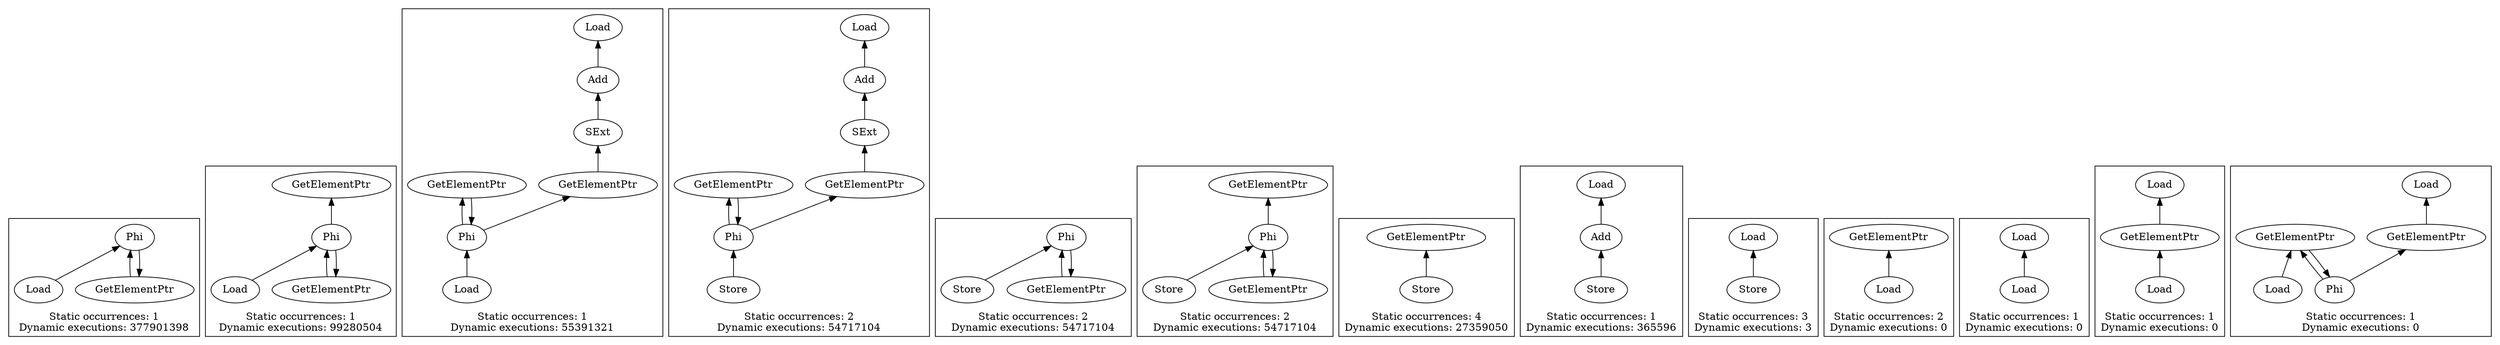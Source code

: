 strict digraph {
rankdir=BT
subgraph {
"0_169" [label="GetElementPtr"]
"0_148" [label="Phi"]
"0_169" -> "0_148"
{
rank=min
"0_150" [label="Load"]
}
"0_150" -> "0_148"
"0_148" -> "0_169"
cluster=true
label="Static occurrences: 1\nDynamic executions: 377901398"
}
subgraph {
"1_170" [label="GetElementPtr"]
"1_147" [label="Phi"]
"1_170" -> "1_147"
{
rank=min
"1_153" [label="Load"]
}
"1_153" -> "1_147"
"1_147" -> "1_170"
"1_142" [label="GetElementPtr"]
"1_147" -> "1_142"
cluster=true
label="Static occurrences: 1\nDynamic executions: 99280504"
}
subgraph {
"2_138" [label="Add"]
"2_137" [label="Load"]
"2_138" -> "2_137"
"2_171" [label="GetElementPtr"]
"2_146" [label="Phi"]
"2_171" -> "2_146"
"2_140" [label="GetElementPtr"]
"2_139" [label="SExt"]
"2_140" -> "2_139"
{
rank=min
"2_156" [label="Load"]
}
"2_156" -> "2_146"
"2_146" -> "2_140"
"2_146" -> "2_171"
"2_139" -> "2_138"
cluster=true
label="Static occurrences: 1\nDynamic executions: 55391321"
}
subgraph {
"3_138" [label="Add"]
"3_137" [label="Load"]
"3_138" -> "3_137"
"3_171" [label="GetElementPtr"]
"3_146" [label="Phi"]
"3_171" -> "3_146"
"3_140" [label="GetElementPtr"]
"3_139" [label="SExt"]
"3_140" -> "3_139"
"3_146" -> "3_140"
"3_146" -> "3_171"
"3_139" -> "3_138"
{
rank=min
"3_160" [label="Store"]
}
"3_160" -> "3_146"
cluster=true
label="Static occurrences: 2\nDynamic executions: 54717104"
}
subgraph {
"4_169" [label="GetElementPtr"]
"4_148" [label="Phi"]
"4_169" -> "4_148"
"4_148" -> "4_169"
{
rank=min
"4_162" [label="Store"]
}
"4_162" -> "4_148"
cluster=true
label="Static occurrences: 2\nDynamic executions: 54717104"
}
subgraph {
"5_170" [label="GetElementPtr"]
"5_147" [label="Phi"]
"5_170" -> "5_147"
"5_147" -> "5_170"
"5_142" [label="GetElementPtr"]
"5_147" -> "5_142"
{
rank=min
"5_161" [label="Store"]
}
"5_161" -> "5_147"
cluster=true
label="Static occurrences: 2\nDynamic executions: 54717104"
}
subgraph {
{
rank=min
"6_86" [label="Store"]
}
"6_85" [label="GetElementPtr"]
"6_86" -> "6_85"
cluster=true
label="Static occurrences: 4\nDynamic executions: 27359050"
}
subgraph {
"7_121" [label="Add"]
"7_120" [label="Load"]
"7_121" -> "7_120"
{
rank=min
"7_122" [label="Store"]
}
"7_122" -> "7_121"
cluster=true
label="Static occurrences: 1\nDynamic executions: 365596"
}
subgraph {
{
rank=min
"8_1" [label="Store"]
}
"8_0" [label="Load"]
"8_1" -> "8_0"
cluster=true
label="Static occurrences: 3\nDynamic executions: 3"
}
subgraph {
{
rank=min
"9_11" [label="Load"]
}
"9_10" [label="GetElementPtr"]
"9_11" -> "9_10"
cluster=true
label="Static occurrences: 2\nDynamic executions: 0"
}
subgraph {
{
rank=min
"10_12" [label="Load"]
}
"10_11" [label="Load"]
"10_12" -> "10_11"
cluster=true
label="Static occurrences: 1\nDynamic executions: 0"
}
subgraph {
"11_15" [label="GetElementPtr"]
"11_11" [label="Load"]
"11_15" -> "11_11"
{
rank=min
"11_16" [label="Load"]
}
"11_16" -> "11_15"
cluster=true
label="Static occurrences: 1\nDynamic executions: 0"
}
subgraph {
"12_15" [label="GetElementPtr"]
"12_11" [label="Load"]
"12_15" -> "12_11"
"12_26" [label="GetElementPtr"]
"12_20" [label="Phi"]
"12_26" -> "12_20"
{
rank=min
"12_27" [label="Load"]
}
"12_27" -> "12_26"
"12_20" -> "12_15"
"12_20" -> "12_26"
cluster=true
label="Static occurrences: 1\nDynamic executions: 0"
}
}
